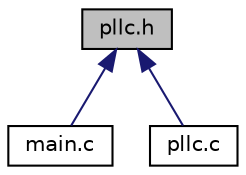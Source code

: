digraph G
{
  edge [fontname="Helvetica",fontsize="10",labelfontname="Helvetica",labelfontsize="10"];
  node [fontname="Helvetica",fontsize="10",shape=record];
  Node1 [label="pllc.h",height=0.2,width=0.4,color="black", fillcolor="grey75", style="filled" fontcolor="black"];
  Node1 -> Node2 [dir=back,color="midnightblue",fontsize="10",style="solid",fontname="Helvetica"];
  Node2 [label="main.c",height=0.2,width=0.4,color="black", fillcolor="white", style="filled",URL="$main_8c.html",tooltip="Main program to test all modules."];
  Node1 -> Node3 [dir=back,color="midnightblue",fontsize="10",style="solid",fontname="Helvetica"];
  Node3 [label="pllc.c",height=0.2,width=0.4,color="black", fillcolor="white", style="filled",URL="$pllc_8c.html",tooltip="Configure PLL module."];
}
